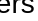 <mxfile>
    <diagram id="qDSnjR01u6ilUyUEWfLJ" name="ページ1">
        <mxGraphModel dx="357" dy="680" grid="1" gridSize="10" guides="1" tooltips="1" connect="1" arrows="1" fold="1" page="1" pageScale="1" pageWidth="827" pageHeight="1169" math="0" shadow="0">
            <root>
                <mxCell id="0"/>
                <mxCell id="1" parent="0"/>
                <mxCell id="2" value="users" style="swimlane;fontStyle=0;childLayout=stackLayout;horizontal=1;startSize=26;horizontalStack=0;resizeParent=1;resizeParentMax=0;resizeLast=0;collapsible=1;marginBottom=0;align=center;fontSize=14;" parent="1" vertex="1">
<<<<<<< Updated upstream
                    <mxGeometry y="330" width="160" height="260" as="geometry"/>
=======
                    <mxGeometry y="330" width="160" height="200" as="geometry"/>
>>>>>>> Stashed changes
                </mxCell>
                <mxCell id="3" value="nickname" style="text;strokeColor=none;fillColor=none;spacingLeft=4;spacingRight=4;overflow=hidden;rotatable=0;points=[[0,0.5],[1,0.5]];portConstraint=eastwest;fontSize=12;" parent="2" vertex="1">
                    <mxGeometry y="26" width="160" height="30" as="geometry"/>
                </mxCell>
                <mxCell id="4" value="email" style="text;strokeColor=none;fillColor=none;spacingLeft=4;spacingRight=4;overflow=hidden;rotatable=0;points=[[0,0.5],[1,0.5]];portConstraint=eastwest;fontSize=12;" parent="2" vertex="1">
                    <mxGeometry y="56" width="160" height="30" as="geometry"/>
                </mxCell>
<<<<<<< Updated upstream
                <mxCell id="5" value="encrypted_password&#10;&#10;last_name_kanji&#10;&#10;first_name_kanji&#10;&#10;last_name_katakana&#10;&#10;first_name_katakana&#10;&#10;birthday" style="text;strokeColor=none;fillColor=none;spacingLeft=4;spacingRight=4;overflow=hidden;rotatable=0;points=[[0,0.5],[1,0.5]];portConstraint=eastwest;fontSize=12;" parent="2" vertex="1">
                    <mxGeometry y="86" width="160" height="174" as="geometry"/>
                </mxCell>
                <mxCell id="6" value="items" style="swimlane;fontStyle=0;childLayout=stackLayout;horizontal=1;startSize=26;horizontalStack=0;resizeParent=1;resizeParentMax=0;resizeLast=0;collapsible=1;marginBottom=0;align=center;fontSize=14;" parent="1" vertex="1">
                    <mxGeometry x="334" y="320" width="160" height="280" as="geometry"/>
                </mxCell>
                <mxCell id="7" value="title&#10;&#10;description" style="text;strokeColor=none;fillColor=none;spacingLeft=4;spacingRight=4;overflow=hidden;rotatable=0;points=[[0,0.5],[1,0.5]];portConstraint=eastwest;fontSize=12;" parent="6" vertex="1">
                    <mxGeometry y="26" width="160" height="54" as="geometry"/>
                </mxCell>
                <mxCell id="9" value="category_id&#10;&#10;status_id&#10;&#10;fee_id&#10;&#10;area_id&#10;&#10;date_id&#10;&#10;price&#10;&#10;user" style="text;strokeColor=none;fillColor=none;spacingLeft=4;spacingRight=4;overflow=hidden;rotatable=0;points=[[0,0.5],[1,0.5]];portConstraint=eastwest;fontSize=12;" parent="6" vertex="1">
                    <mxGeometry y="80" width="160" height="200" as="geometry"/>
=======
                <mxCell id="5" value="password&#10;&#10;name_kanji&#10;&#10;name_katakana&#10;&#10;birth_date" style="text;strokeColor=none;fillColor=none;spacingLeft=4;spacingRight=4;overflow=hidden;rotatable=0;points=[[0,0.5],[1,0.5]];portConstraint=eastwest;fontSize=12;" parent="2" vertex="1">
                    <mxGeometry y="86" width="160" height="114" as="geometry"/>
                </mxCell>
                <mxCell id="6" value="items" style="swimlane;fontStyle=0;childLayout=stackLayout;horizontal=1;startSize=26;horizontalStack=0;resizeParent=1;resizeParentMax=0;resizeLast=0;collapsible=1;marginBottom=0;align=center;fontSize=14;" parent="1" vertex="1">
                    <mxGeometry x="254" y="336" width="160" height="310" as="geometry"/>
                </mxCell>
                <mxCell id="7" value="title&#10;&#10;image" style="text;strokeColor=none;fillColor=none;spacingLeft=4;spacingRight=4;overflow=hidden;rotatable=0;points=[[0,0.5],[1,0.5]];portConstraint=eastwest;fontSize=12;" parent="6" vertex="1">
                    <mxGeometry y="26" width="160" height="54" as="geometry"/>
                </mxCell>
                <mxCell id="9" value="price&#10;&#10;seller&#10;&#10;category&#10;&#10;status&#10;&#10;shipping_fee&#10;&#10;area&#10;&#10;shipping_date&#10;&#10;user" style="text;strokeColor=none;fillColor=none;spacingLeft=4;spacingRight=4;overflow=hidden;rotatable=0;points=[[0,0.5],[1,0.5]];portConstraint=eastwest;fontSize=12;" parent="6" vertex="1">
                    <mxGeometry y="80" width="160" height="230" as="geometry"/>
>>>>>>> Stashed changes
                </mxCell>
                <mxCell id="31" value="addresses" style="swimlane;fontStyle=0;childLayout=stackLayout;horizontal=1;startSize=26;horizontalStack=0;resizeParent=1;resizeParentMax=0;resizeLast=0;collapsible=1;marginBottom=0;align=center;fontSize=14;" parent="1" vertex="1">
                    <mxGeometry y="720" width="160" height="220" as="geometry"/>
                </mxCell>
                <mxCell id="32" value="postal&#10;&#10;area_id&#10;&#10;municipality&#10;&#10;address&#10;&#10;building&#10;&#10;phone&#10;&#10;history" style="text;strokeColor=none;fillColor=none;spacingLeft=4;spacingRight=4;overflow=hidden;rotatable=0;points=[[0,0.5],[1,0.5]];portConstraint=eastwest;fontSize=12;" parent="31" vertex="1">
                    <mxGeometry y="26" width="160" height="194" as="geometry"/>
                </mxCell>
<<<<<<< Updated upstream
                <mxCell id="36" value="histories" style="swimlane;fontStyle=0;childLayout=stackLayout;horizontal=1;startSize=26;horizontalStack=0;resizeParent=1;resizeParentMax=0;resizeLast=0;collapsible=1;marginBottom=0;align=center;fontSize=14;" vertex="1" parent="1">
                    <mxGeometry x="334" y="720" width="160" height="90" as="geometry"/>
                </mxCell>
                <mxCell id="37" value="user&#10;&#10;item" style="text;strokeColor=none;fillColor=none;spacingLeft=4;spacingRight=4;overflow=hidden;rotatable=0;points=[[0,0.5],[1,0.5]];portConstraint=eastwest;fontSize=12;" vertex="1" parent="36">
                    <mxGeometry y="26" width="160" height="64" as="geometry"/>
=======
                <mxCell id="31" value="addresses" style="swimlane;fontStyle=0;childLayout=stackLayout;horizontal=1;startSize=26;horizontalStack=0;resizeParent=1;resizeParentMax=0;resizeLast=0;collapsible=1;marginBottom=0;align=center;fontSize=14;" parent="1" vertex="1">
                    <mxGeometry x="254" y="740" width="160" height="200" as="geometry"/>
                </mxCell>
                <mxCell id="32" value="postal_code&#10;&#10;prefecture&#10;&#10;municipality&#10;&#10;address&#10;&#10;building&#10;&#10;phone_num" style="text;strokeColor=none;fillColor=none;spacingLeft=4;spacingRight=4;overflow=hidden;rotatable=0;points=[[0,0.5],[1,0.5]];portConstraint=eastwest;fontSize=12;" parent="31" vertex="1">
                    <mxGeometry y="26" width="160" height="174" as="geometry"/>
>>>>>>> Stashed changes
                </mxCell>
                <mxCell id="41" value="" style="endArrow=ERmany;html=1;rounded=0;exitX=1;exitY=0.947;exitDx=0;exitDy=0;exitPerimeter=0;entryX=0;entryY=0;entryDx=0;entryDy=0;endFill=0;startSize=15;endSize=15;startArrow=ERone;startFill=0;" parent="1" source="5" target="36" edge="1">
                    <mxGeometry relative="1" as="geometry">
                        <mxPoint x="210" y="600" as="sourcePoint"/>
                        <mxPoint x="370" y="600" as="targetPoint"/>
                    </mxGeometry>
                </mxCell>
                <mxCell id="44" value="" style="endArrow=ERone;html=1;rounded=0;entryX=0.5;entryY=1;entryDx=0;entryDy=0;entryPerimeter=0;exitX=0.5;exitY=0;exitDx=0;exitDy=0;startArrow=ERone;startFill=0;endFill=0;endSize=15;startSize=15;" parent="1" source="36" target="9" edge="1">
                    <mxGeometry relative="1" as="geometry">
                        <mxPoint x="230" y="630" as="sourcePoint"/>
                        <mxPoint x="390" y="630" as="targetPoint"/>
                    </mxGeometry>
                </mxCell>
                <mxCell id="45" value="" style="endArrow=ERone;html=1;rounded=0;startArrow=ERone;startFill=0;endFill=0;endSize=15;startSize=15;" parent="1" edge="1">
                    <mxGeometry relative="1" as="geometry">
                        <mxPoint x="161" y="800" as="sourcePoint"/>
                        <mxPoint x="334" y="800" as="targetPoint"/>
                    </mxGeometry>
                </mxCell>
                <mxCell id="47" value="" style="endArrow=ERmany;html=1;rounded=0;shadow=1;startArrow=ERone;startFill=0;endFill=0;endSize=15;startSize=15;" parent="1" edge="1">
                    <mxGeometry relative="1" as="geometry">
                        <mxPoint x="160" y="440" as="sourcePoint"/>
                        <mxPoint x="330" y="440" as="targetPoint"/>
                    </mxGeometry>
                </mxCell>
            </root>
        </mxGraphModel>
    </diagram>
</mxfile>